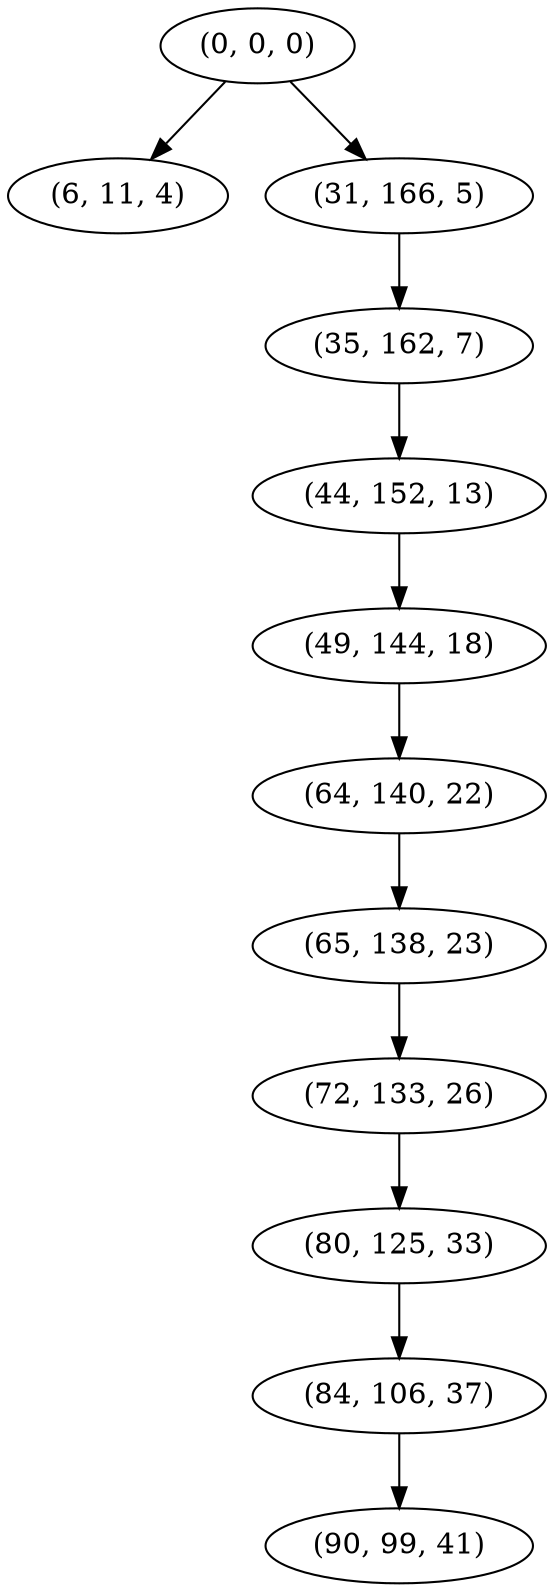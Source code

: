 digraph tree {
    "(0, 0, 0)";
    "(6, 11, 4)";
    "(31, 166, 5)";
    "(35, 162, 7)";
    "(44, 152, 13)";
    "(49, 144, 18)";
    "(64, 140, 22)";
    "(65, 138, 23)";
    "(72, 133, 26)";
    "(80, 125, 33)";
    "(84, 106, 37)";
    "(90, 99, 41)";
    "(0, 0, 0)" -> "(6, 11, 4)";
    "(0, 0, 0)" -> "(31, 166, 5)";
    "(31, 166, 5)" -> "(35, 162, 7)";
    "(35, 162, 7)" -> "(44, 152, 13)";
    "(44, 152, 13)" -> "(49, 144, 18)";
    "(49, 144, 18)" -> "(64, 140, 22)";
    "(64, 140, 22)" -> "(65, 138, 23)";
    "(65, 138, 23)" -> "(72, 133, 26)";
    "(72, 133, 26)" -> "(80, 125, 33)";
    "(80, 125, 33)" -> "(84, 106, 37)";
    "(84, 106, 37)" -> "(90, 99, 41)";
}
